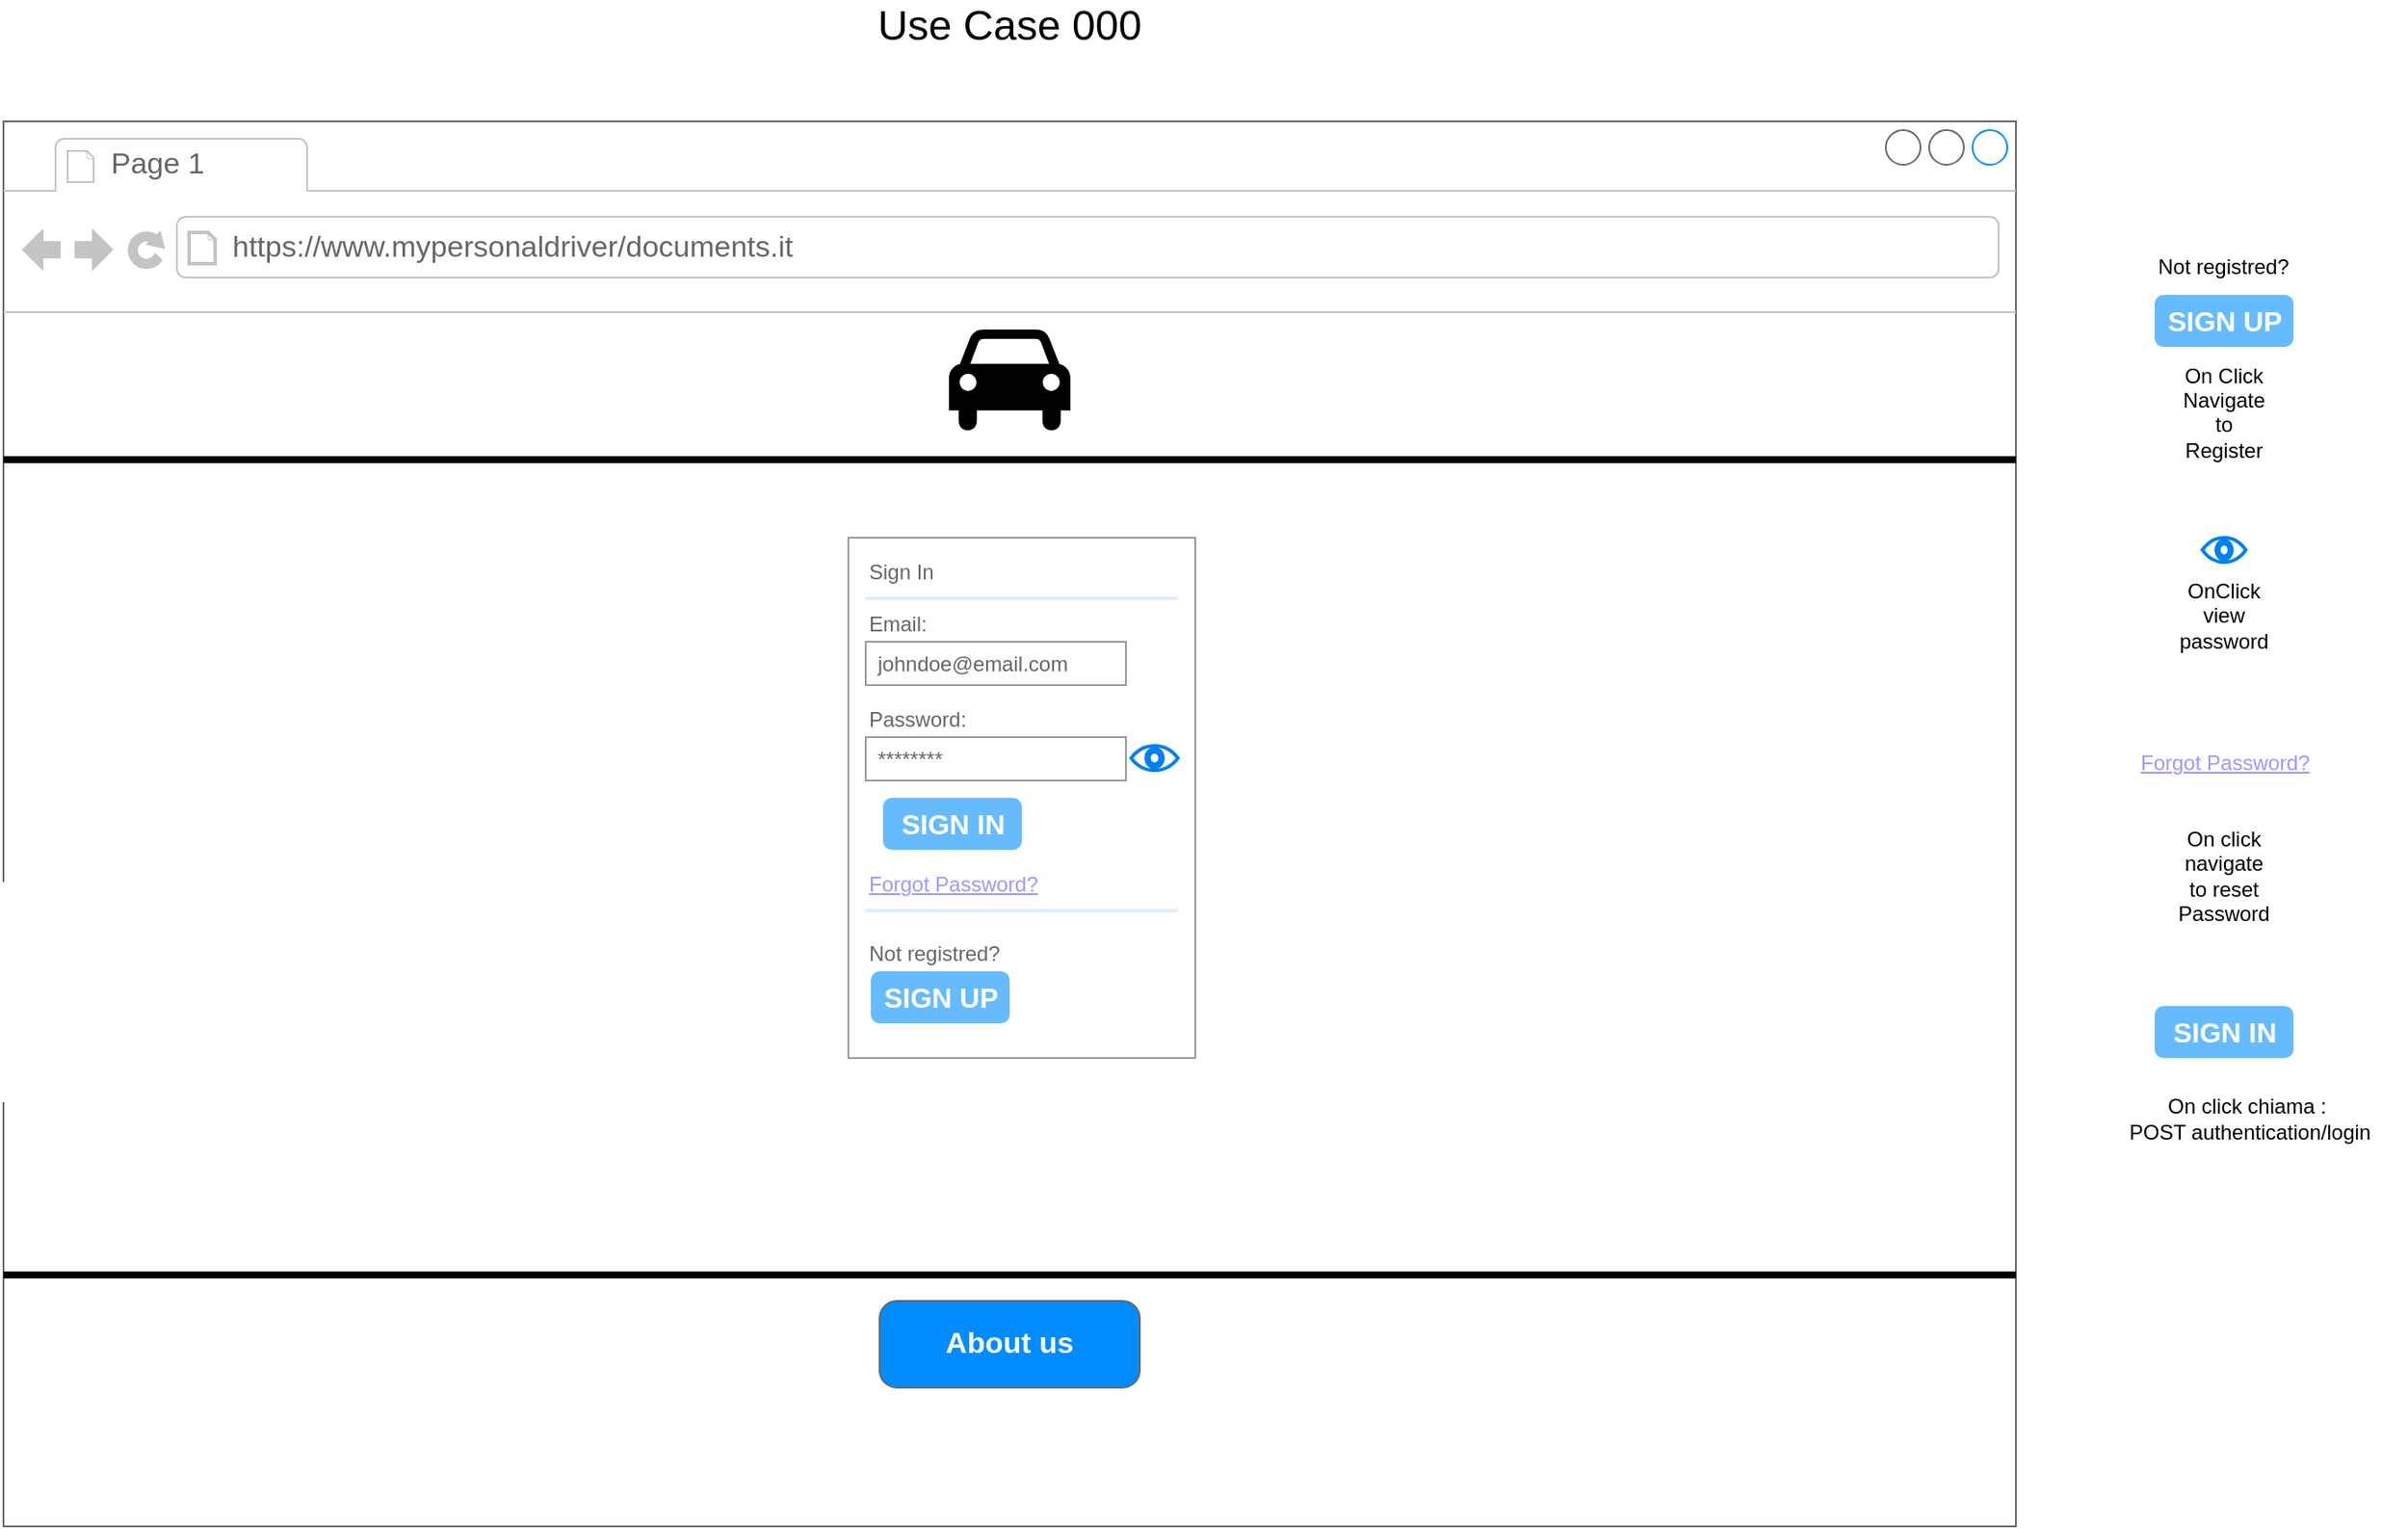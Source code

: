 <mxfile version="24.7.17">
  <diagram name="Pagina-1" id="f8DElW83291utPv9S6O0">
    <mxGraphModel dx="1027" dy="957" grid="1" gridSize="10" guides="1" tooltips="1" connect="1" arrows="1" fold="1" page="1" pageScale="1" pageWidth="827" pageHeight="1169" math="0" shadow="0">
      <root>
        <mxCell id="0" />
        <mxCell id="1" parent="0" />
        <mxCell id="PLUFHSTD39UYiwxeZ5gk-1" value="" style="strokeWidth=1;shadow=0;dashed=0;align=center;html=1;shape=mxgraph.mockup.containers.browserWindow;rSize=0;strokeColor=#666666;strokeColor2=#008cff;strokeColor3=#c4c4c4;mainText=,;recursiveResize=0;" parent="1" vertex="1">
          <mxGeometry x="160" y="70" width="1160" height="810" as="geometry" />
        </mxCell>
        <mxCell id="PLUFHSTD39UYiwxeZ5gk-2" value="Page 1" style="strokeWidth=1;shadow=0;dashed=0;align=center;html=1;shape=mxgraph.mockup.containers.anchor;fontSize=17;fontColor=#666666;align=left;whiteSpace=wrap;" parent="PLUFHSTD39UYiwxeZ5gk-1" vertex="1">
          <mxGeometry x="60" y="12" width="110" height="26" as="geometry" />
        </mxCell>
        <mxCell id="PLUFHSTD39UYiwxeZ5gk-3" value="https://www.mypersonaldriver/documents.it" style="strokeWidth=1;shadow=0;dashed=0;align=center;html=1;shape=mxgraph.mockup.containers.anchor;rSize=0;fontSize=17;fontColor=#666666;align=left;" parent="PLUFHSTD39UYiwxeZ5gk-1" vertex="1">
          <mxGeometry x="130" y="60" width="250" height="26" as="geometry" />
        </mxCell>
        <mxCell id="PLUFHSTD39UYiwxeZ5gk-55" value="" style="line;strokeWidth=4;html=1;perimeter=backbonePerimeter;points=[];outlineConnect=0;" parent="PLUFHSTD39UYiwxeZ5gk-1" vertex="1">
          <mxGeometry y="190" width="1160" height="10" as="geometry" />
        </mxCell>
        <mxCell id="PLUFHSTD39UYiwxeZ5gk-58" value="" style="shape=mxgraph.signs.transportation.car_4;html=1;pointerEvents=1;fillColor=#000000;strokeColor=none;verticalLabelPosition=bottom;verticalAlign=top;align=center;" parent="PLUFHSTD39UYiwxeZ5gk-1" vertex="1">
          <mxGeometry x="545" y="120" width="70" height="60" as="geometry" />
        </mxCell>
        <mxCell id="PLUFHSTD39UYiwxeZ5gk-60" value="" style="line;strokeWidth=4;html=1;perimeter=backbonePerimeter;points=[];outlineConnect=0;" parent="PLUFHSTD39UYiwxeZ5gk-1" vertex="1">
          <mxGeometry y="660" width="1160" height="10" as="geometry" />
        </mxCell>
        <mxCell id="PLUFHSTD39UYiwxeZ5gk-61" value="About us" style="strokeWidth=1;shadow=0;dashed=0;align=center;html=1;shape=mxgraph.mockup.buttons.button;strokeColor=#666666;fontColor=#ffffff;mainText=;buttonStyle=round;fontSize=17;fontStyle=1;fillColor=#008cff;whiteSpace=wrap;" parent="PLUFHSTD39UYiwxeZ5gk-1" vertex="1">
          <mxGeometry x="505" y="680" width="150" height="50" as="geometry" />
        </mxCell>
        <mxCell id="oFypFvJvbbyA2B_Ccl1Z-2" value="" style="strokeWidth=1;shadow=0;dashed=0;align=center;html=1;shape=mxgraph.mockup.forms.rrect;rSize=0;strokeColor=#999999;fillColor=#ffffff;" parent="PLUFHSTD39UYiwxeZ5gk-1" vertex="1">
          <mxGeometry x="487" y="240" width="200" height="300" as="geometry" />
        </mxCell>
        <mxCell id="oFypFvJvbbyA2B_Ccl1Z-3" value="Sign In" style="strokeWidth=1;shadow=0;dashed=0;align=center;html=1;shape=mxgraph.mockup.forms.anchor;fontSize=12;fontColor=#666666;align=left;resizeWidth=1;spacingLeft=0;" parent="oFypFvJvbbyA2B_Ccl1Z-2" vertex="1">
          <mxGeometry width="100" height="20" relative="1" as="geometry">
            <mxPoint x="10" y="10" as="offset" />
          </mxGeometry>
        </mxCell>
        <mxCell id="oFypFvJvbbyA2B_Ccl1Z-4" value="" style="shape=line;strokeColor=#ddeeff;strokeWidth=2;html=1;resizeWidth=1;" parent="oFypFvJvbbyA2B_Ccl1Z-2" vertex="1">
          <mxGeometry width="180" height="10" relative="1" as="geometry">
            <mxPoint x="10" y="30" as="offset" />
          </mxGeometry>
        </mxCell>
        <mxCell id="oFypFvJvbbyA2B_Ccl1Z-5" value="Email:" style="strokeWidth=1;shadow=0;dashed=0;align=center;html=1;shape=mxgraph.mockup.forms.anchor;fontSize=12;fontColor=#666666;align=left;resizeWidth=1;spacingLeft=0;" parent="oFypFvJvbbyA2B_Ccl1Z-2" vertex="1">
          <mxGeometry width="100" height="20" relative="1" as="geometry">
            <mxPoint x="10" y="40" as="offset" />
          </mxGeometry>
        </mxCell>
        <mxCell id="oFypFvJvbbyA2B_Ccl1Z-6" value="johndoe@email.com" style="strokeWidth=1;shadow=0;dashed=0;align=center;html=1;shape=mxgraph.mockup.forms.rrect;rSize=0;strokeColor=#999999;fontColor=#666666;align=left;spacingLeft=5;resizeWidth=1;" parent="oFypFvJvbbyA2B_Ccl1Z-2" vertex="1">
          <mxGeometry width="150" height="25" relative="1" as="geometry">
            <mxPoint x="10" y="60" as="offset" />
          </mxGeometry>
        </mxCell>
        <mxCell id="oFypFvJvbbyA2B_Ccl1Z-7" value="Password:" style="strokeWidth=1;shadow=0;dashed=0;align=center;html=1;shape=mxgraph.mockup.forms.anchor;fontSize=12;fontColor=#666666;align=left;resizeWidth=1;spacingLeft=0;" parent="oFypFvJvbbyA2B_Ccl1Z-2" vertex="1">
          <mxGeometry width="100" height="20" relative="1" as="geometry">
            <mxPoint x="10" y="95" as="offset" />
          </mxGeometry>
        </mxCell>
        <mxCell id="oFypFvJvbbyA2B_Ccl1Z-8" value="********" style="strokeWidth=1;shadow=0;dashed=0;align=center;html=1;shape=mxgraph.mockup.forms.rrect;rSize=0;strokeColor=#999999;fontColor=#666666;align=left;spacingLeft=5;resizeWidth=1;" parent="oFypFvJvbbyA2B_Ccl1Z-2" vertex="1">
          <mxGeometry width="150" height="25" relative="1" as="geometry">
            <mxPoint x="10" y="115" as="offset" />
          </mxGeometry>
        </mxCell>
        <mxCell id="oFypFvJvbbyA2B_Ccl1Z-9" value="SIGN IN" style="strokeWidth=1;shadow=0;dashed=0;align=center;html=1;shape=mxgraph.mockup.forms.rrect;rSize=5;strokeColor=none;fontColor=#ffffff;fillColor=#66bbff;fontSize=16;fontStyle=1;" parent="oFypFvJvbbyA2B_Ccl1Z-2" vertex="1">
          <mxGeometry y="1" width="80" height="30" relative="1" as="geometry">
            <mxPoint x="20" y="-150" as="offset" />
          </mxGeometry>
        </mxCell>
        <mxCell id="oFypFvJvbbyA2B_Ccl1Z-10" value="Forgot Password?" style="strokeWidth=1;shadow=0;dashed=0;align=center;html=1;shape=mxgraph.mockup.forms.anchor;fontSize=12;fontColor=#9999ff;align=left;spacingLeft=0;fontStyle=4;resizeWidth=1;" parent="oFypFvJvbbyA2B_Ccl1Z-2" vertex="1">
          <mxGeometry y="1" width="150" height="20" relative="1" as="geometry">
            <mxPoint x="10" y="-110" as="offset" />
          </mxGeometry>
        </mxCell>
        <mxCell id="oFypFvJvbbyA2B_Ccl1Z-11" value="" style="shape=line;strokeColor=#ddeeff;strokeWidth=2;html=1;resizeWidth=1;" parent="oFypFvJvbbyA2B_Ccl1Z-2" vertex="1">
          <mxGeometry y="1" width="180" height="10" relative="1" as="geometry">
            <mxPoint x="10" y="-90" as="offset" />
          </mxGeometry>
        </mxCell>
        <mxCell id="oFypFvJvbbyA2B_Ccl1Z-12" value="Not registred?" style="strokeWidth=1;shadow=0;dashed=0;align=center;html=1;shape=mxgraph.mockup.forms.anchor;fontSize=12;fontColor=#666666;align=left;spacingLeft=0;resizeWidth=1;" parent="oFypFvJvbbyA2B_Ccl1Z-2" vertex="1">
          <mxGeometry y="1" width="150" height="20" relative="1" as="geometry">
            <mxPoint x="10" y="-70" as="offset" />
          </mxGeometry>
        </mxCell>
        <mxCell id="oFypFvJvbbyA2B_Ccl1Z-13" value="SIGN UP" style="strokeWidth=1;shadow=0;dashed=0;align=center;html=1;shape=mxgraph.mockup.forms.rrect;rSize=5;strokeColor=none;fontColor=#ffffff;fillColor=#66bbff;fontSize=16;fontStyle=1;" parent="oFypFvJvbbyA2B_Ccl1Z-2" vertex="1">
          <mxGeometry y="1" width="80" height="30" relative="1" as="geometry">
            <mxPoint x="13" y="-50" as="offset" />
          </mxGeometry>
        </mxCell>
        <mxCell id="oFypFvJvbbyA2B_Ccl1Z-14" value="" style="html=1;verticalLabelPosition=bottom;align=center;labelBackgroundColor=#ffffff;verticalAlign=top;strokeWidth=2;strokeColor=#0080F0;shadow=0;dashed=0;shape=mxgraph.ios7.icons.eye;" parent="oFypFvJvbbyA2B_Ccl1Z-2" vertex="1">
          <mxGeometry x="163" y="120" width="27" height="14.1" as="geometry" />
        </mxCell>
        <mxCell id="TdJrCMo5KUDWPo_WL5wz-21" value="Not registred?" style="text;whiteSpace=wrap;html=1;" parent="1" vertex="1">
          <mxGeometry x="1400" y="140" width="110" height="40" as="geometry" />
        </mxCell>
        <mxCell id="TdJrCMo5KUDWPo_WL5wz-23" value="SIGN UP" style="strokeWidth=1;shadow=0;dashed=0;align=center;html=1;shape=mxgraph.mockup.forms.rrect;rSize=5;strokeColor=none;fontColor=#ffffff;fillColor=#66bbff;fontSize=16;fontStyle=1;" parent="1" vertex="1">
          <mxGeometry x="1400" y="170" width="80" height="30" as="geometry" />
        </mxCell>
        <mxCell id="TdJrCMo5KUDWPo_WL5wz-24" value="On Click&lt;br&gt;Navigate to Register&lt;div&gt;&lt;br&gt;&lt;/div&gt;" style="text;html=1;align=center;verticalAlign=middle;whiteSpace=wrap;rounded=0;" parent="1" vertex="1">
          <mxGeometry x="1410" y="230" width="60" height="30" as="geometry" />
        </mxCell>
        <mxCell id="TdJrCMo5KUDWPo_WL5wz-25" value="" style="html=1;verticalLabelPosition=bottom;align=center;labelBackgroundColor=#ffffff;verticalAlign=top;strokeWidth=2;strokeColor=#0080F0;shadow=0;dashed=0;shape=mxgraph.ios7.icons.eye;" parent="1" vertex="1">
          <mxGeometry x="1427.5" y="310" width="25" height="14.1" as="geometry" />
        </mxCell>
        <mxCell id="TdJrCMo5KUDWPo_WL5wz-26" value="OnClick view password" style="text;html=1;align=center;verticalAlign=middle;whiteSpace=wrap;rounded=0;" parent="1" vertex="1">
          <mxGeometry x="1410" y="340" width="60" height="30" as="geometry" />
        </mxCell>
        <mxCell id="TdJrCMo5KUDWPo_WL5wz-40" value="Forgot Password?" style="strokeWidth=1;shadow=0;dashed=0;align=center;html=1;shape=mxgraph.mockup.forms.anchor;fontSize=12;fontColor=#9999ff;align=left;spacingLeft=0;fontStyle=4;resizeWidth=1;" parent="1" vertex="1">
          <mxGeometry x="1390" y="430" width="150" height="20" as="geometry" />
        </mxCell>
        <mxCell id="TdJrCMo5KUDWPo_WL5wz-41" value="On click navigate to reset Password" style="text;html=1;align=center;verticalAlign=middle;whiteSpace=wrap;rounded=0;" parent="1" vertex="1">
          <mxGeometry x="1410" y="490" width="60" height="30" as="geometry" />
        </mxCell>
        <mxCell id="TdJrCMo5KUDWPo_WL5wz-42" value="&lt;font style=&quot;font-size: 24px;&quot;&gt;Use Case 000&lt;/font&gt;" style="text;html=1;align=center;verticalAlign=middle;whiteSpace=wrap;rounded=0;" parent="1" vertex="1">
          <mxGeometry x="620" width="240" height="30" as="geometry" />
        </mxCell>
        <mxCell id="i455mTM0b3tq1pQRJW_F-1" value="SIGN IN" style="strokeWidth=1;shadow=0;dashed=0;align=center;html=1;shape=mxgraph.mockup.forms.rrect;rSize=5;strokeColor=none;fontColor=#ffffff;fillColor=#66bbff;fontSize=16;fontStyle=1;" parent="1" vertex="1">
          <mxGeometry x="1400" y="580" width="80" height="30" as="geometry" />
        </mxCell>
        <mxCell id="i455mTM0b3tq1pQRJW_F-3" value="On click chiama :&amp;nbsp;&lt;br&gt;POST authentication/login" style="text;html=1;align=center;verticalAlign=middle;whiteSpace=wrap;rounded=0;" parent="1" vertex="1">
          <mxGeometry x="1365" y="630" width="180" height="30" as="geometry" />
        </mxCell>
      </root>
    </mxGraphModel>
  </diagram>
</mxfile>
